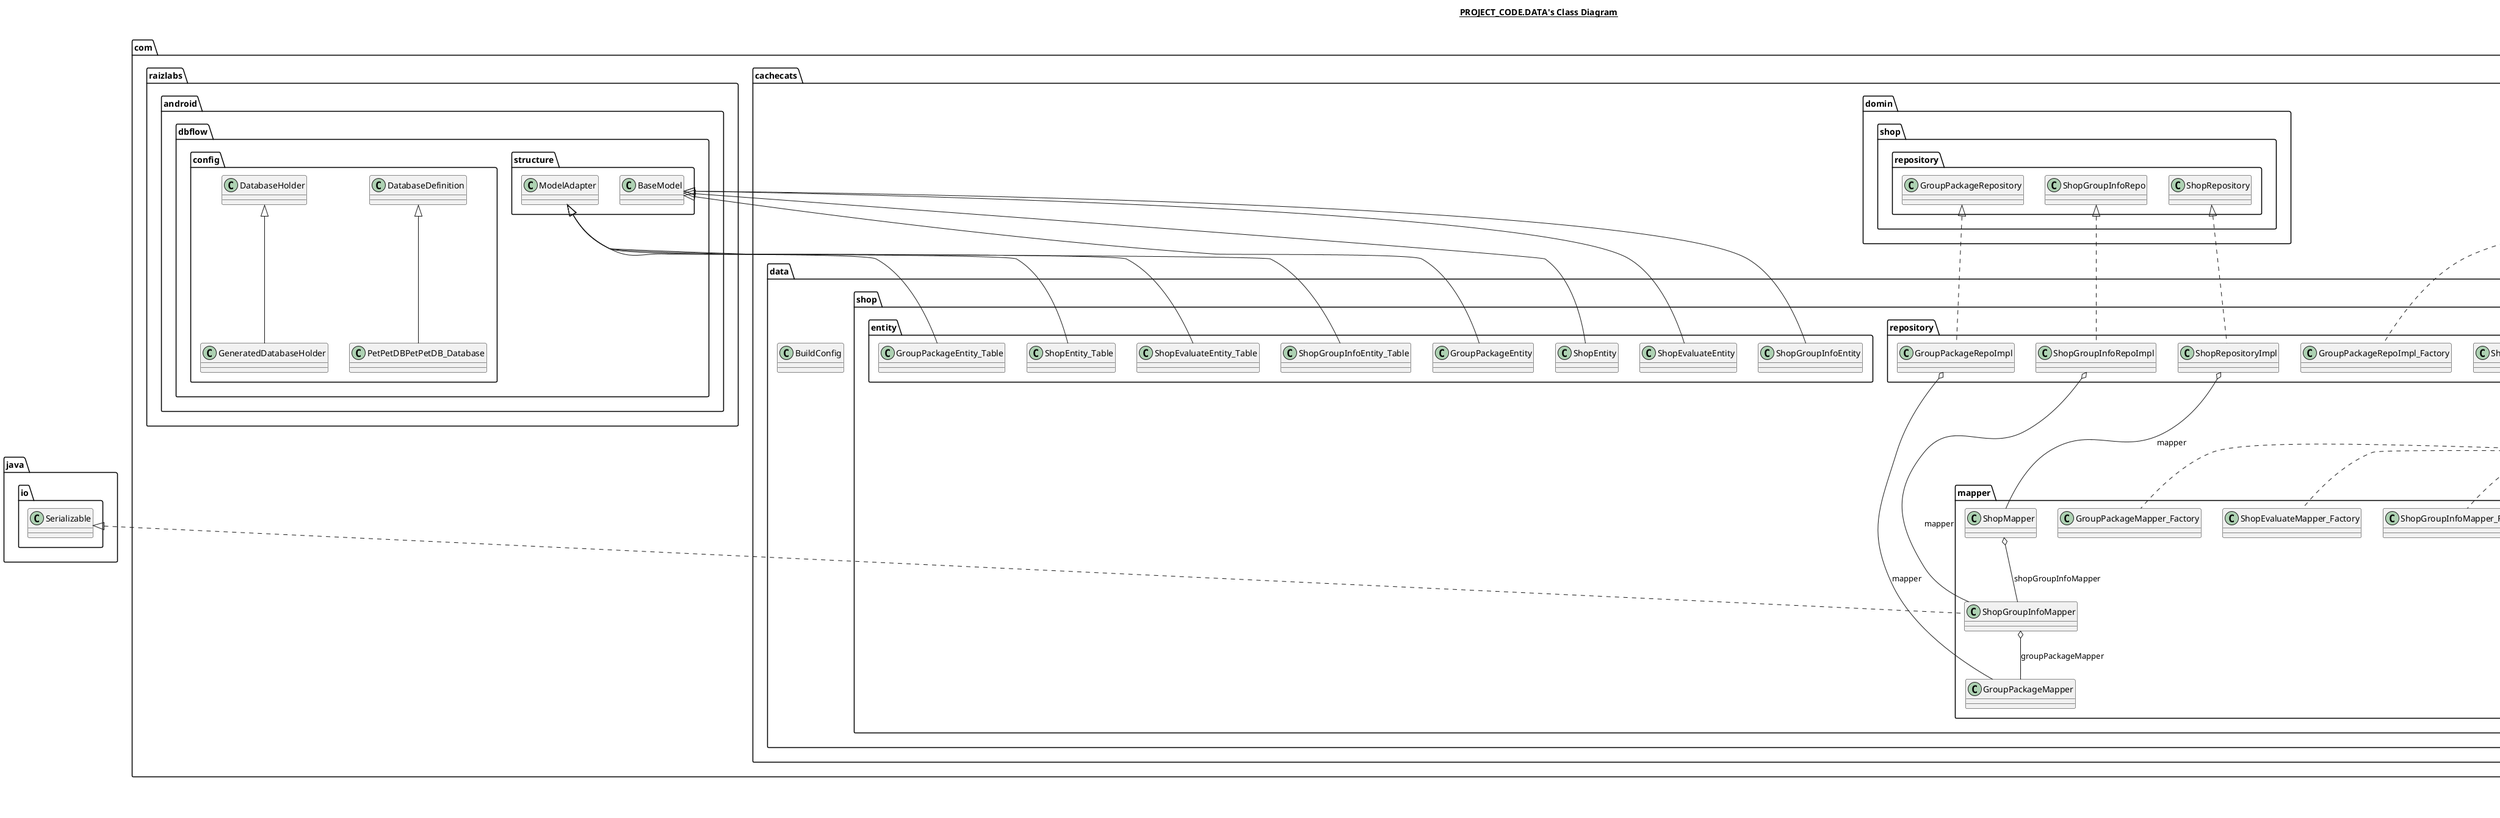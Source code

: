 @startuml

title __PROJECT_CODE.DATA's Class Diagram__\n

  namespace com.cachecats.data {
    class com.cachecats.data.BuildConfig {
    }
  }
  

  namespace com.cachecats.data {
    namespace db {
      class com.cachecats.data.db.PetPetDB {
      }
    }
  }
  

  namespace com.cachecats.data {
    namespace shop.entity {
      class com.cachecats.data.shop.entity.GroupPackageEntity {
      }
    }
  }
  

  namespace com.cachecats.data {
    namespace shop.entity {
      class com.cachecats.data.shop.entity.GroupPackageEntity_Table {
      }
    }
  }
  

  namespace com.cachecats.data {
    namespace shop.entity {
      class com.cachecats.data.shop.entity.ShopEntity {
      }
    }
  }
  

  namespace com.cachecats.data {
    namespace shop.entity {
      class com.cachecats.data.shop.entity.ShopEntity_Table {
      }
    }
  }
  

  namespace com.cachecats.data {
    namespace shop.entity {
      class com.cachecats.data.shop.entity.ShopEvaluateEntity {
      }
    }
  }
  

  namespace com.cachecats.data {
    namespace shop.entity {
      class com.cachecats.data.shop.entity.ShopEvaluateEntity_Table {
      }
    }
  }
  

  namespace com.cachecats.data {
    namespace shop.entity {
      class com.cachecats.data.shop.entity.ShopGroupInfoEntity {
      }
    }
  }
  

  namespace com.cachecats.data {
    namespace shop.entity {
      class com.cachecats.data.shop.entity.ShopGroupInfoEntity_Table {
      }
    }
  }
  

  namespace com.cachecats.data {
    namespace shop.mapper {
      class com.cachecats.data.shop.mapper.GroupPackageMapper {
      }
    }
  }
  

  namespace com.cachecats.data {
    namespace shop.mapper {
      class com.cachecats.data.shop.mapper.GroupPackageMapper_Factory {
      }
    }
  }
  

  namespace com.cachecats.data {
    namespace shop.mapper {
      class com.cachecats.data.shop.mapper.ShopEvaluateMapper {
      }
    }
  }
  

  namespace com.cachecats.data {
    namespace shop.mapper {
      class com.cachecats.data.shop.mapper.ShopEvaluateMapper_Factory {
      }
    }
  }
  

  namespace com.cachecats.data {
    namespace shop.mapper {
      class com.cachecats.data.shop.mapper.ShopGroupInfoMapper {
      }
    }
  }
  

  namespace com.cachecats.data {
    namespace shop.mapper {
      class com.cachecats.data.shop.mapper.ShopGroupInfoMapper_Factory {
      }
    }
  }
  

  namespace com.cachecats.data {
    namespace shop.mapper {
      class com.cachecats.data.shop.mapper.ShopMapper {
      }
    }
  }
  

  namespace com.cachecats.data {
    namespace shop.mapper {
      class com.cachecats.data.shop.mapper.ShopMapper_Factory {
      }
    }
  }
  

  namespace com.cachecats.data {
    namespace shop.repository {
      class com.cachecats.data.shop.repository.GroupPackageRepoImpl {
      }
    }
  }
  

  namespace com.cachecats.data {
    namespace shop.repository {
      class com.cachecats.data.shop.repository.GroupPackageRepoImpl_Factory {
      }
    }
  }
  

  namespace com.cachecats.data {
    namespace shop.repository {
      class com.cachecats.data.shop.repository.ShopGroupInfoRepoImpl {
      }
    }
  }
  

  namespace com.cachecats.data {
    namespace shop.repository {
      class com.cachecats.data.shop.repository.ShopGroupInfoRepoImpl_Factory {
      }
    }
  }
  

  namespace com.cachecats.data {
    namespace shop.repository {
      class com.cachecats.data.shop.repository.ShopRepositoryImpl {
      }
    }
  }
  

  namespace com.cachecats.data {
    namespace shop.repository {
      class com.cachecats.data.shop.repository.ShopRepositoryImpl_Factory {
      }
    }
  }
  

  namespace com.raizlabs.android.dbflow.config {
    class com.raizlabs.android.dbflow.config.GeneratedDatabaseHolder {
    }
  }
  

  namespace com.raizlabs.android.dbflow.config {
    class com.raizlabs.android.dbflow.config.PetPetDBPetPetDB_Database {
    }
  }
  

  com.cachecats.data.shop.entity.GroupPackageEntity -up-|> com.raizlabs.android.dbflow.structure.BaseModel
  com.cachecats.data.shop.entity.GroupPackageEntity_Table -up-|> com.raizlabs.android.dbflow.structure.ModelAdapter
  com.cachecats.data.shop.entity.ShopEntity -up-|> com.raizlabs.android.dbflow.structure.BaseModel
  com.cachecats.data.shop.entity.ShopEntity_Table -up-|> com.raizlabs.android.dbflow.structure.ModelAdapter
  com.cachecats.data.shop.entity.ShopEvaluateEntity -up-|> com.raizlabs.android.dbflow.structure.BaseModel
  com.cachecats.data.shop.entity.ShopEvaluateEntity_Table -up-|> com.raizlabs.android.dbflow.structure.ModelAdapter
  com.cachecats.data.shop.entity.ShopGroupInfoEntity -up-|> com.raizlabs.android.dbflow.structure.BaseModel
  com.cachecats.data.shop.entity.ShopGroupInfoEntity_Table -up-|> com.raizlabs.android.dbflow.structure.ModelAdapter
  com.cachecats.data.shop.mapper.GroupPackageMapper_Factory .up.|> dagger.internal.Factory
  com.cachecats.data.shop.mapper.ShopEvaluateMapper_Factory .up.|> dagger.internal.Factory
  com.cachecats.data.shop.mapper.ShopGroupInfoMapper .up.|> java.io.Serializable
  com.cachecats.data.shop.mapper.ShopGroupInfoMapper o-- com.cachecats.data.shop.mapper.GroupPackageMapper : groupPackageMapper
  com.cachecats.data.shop.mapper.ShopGroupInfoMapper_Factory .up.|> dagger.internal.Factory
  com.cachecats.data.shop.mapper.ShopMapper o-- com.cachecats.data.shop.mapper.ShopGroupInfoMapper : shopGroupInfoMapper
  com.cachecats.data.shop.mapper.ShopMapper_Factory .up.|> dagger.internal.Factory
  com.cachecats.data.shop.repository.GroupPackageRepoImpl .up.|> com.cachecats.domin.shop.repository.GroupPackageRepository
  com.cachecats.data.shop.repository.GroupPackageRepoImpl o-- com.cachecats.data.shop.mapper.GroupPackageMapper : mapper
  com.cachecats.data.shop.repository.GroupPackageRepoImpl_Factory .up.|> dagger.internal.Factory
  com.cachecats.data.shop.repository.ShopGroupInfoRepoImpl .up.|> com.cachecats.domin.shop.repository.ShopGroupInfoRepo
  com.cachecats.data.shop.repository.ShopGroupInfoRepoImpl o-- com.cachecats.data.shop.mapper.ShopGroupInfoMapper : mapper
  com.cachecats.data.shop.repository.ShopGroupInfoRepoImpl_Factory .up.|> dagger.internal.Factory
  com.cachecats.data.shop.repository.ShopRepositoryImpl .up.|> com.cachecats.domin.shop.repository.ShopRepository
  com.cachecats.data.shop.repository.ShopRepositoryImpl o-- com.cachecats.data.shop.mapper.ShopMapper : mapper
  com.cachecats.data.shop.repository.ShopRepositoryImpl_Factory .up.|> dagger.internal.Factory
  com.raizlabs.android.dbflow.config.GeneratedDatabaseHolder -up-|> com.raizlabs.android.dbflow.config.DatabaseHolder
  com.raizlabs.android.dbflow.config.PetPetDBPetPetDB_Database -up-|> com.raizlabs.android.dbflow.config.DatabaseDefinition


right footer


PlantUML diagram generated by SketchIt! (https://bitbucket.org/pmesmeur/sketch.it)
For more information about this tool, please contact philippe.mesmeur@gmail.com
endfooter

@enduml
